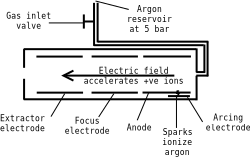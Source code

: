 <?xml version="1.0"?>
<dia:diagram xmlns:dia="http://www.lysator.liu.se/~alla/dia/">
  <dia:layer name="Background" visible="false"/>
  <dia:layer name="New layer" visible="true">
    <dia:object type="Standard - Line" version="0" id="O0">
      <dia:attribute name="obj_pos">
        <dia:point val="6.185,0.353"/>
      </dia:attribute>
      <dia:attribute name="obj_bb">
        <dia:rectangle val="6.135,0.303;6.235,2.383"/>
      </dia:attribute>
      <dia:attribute name="conn_endpoints">
        <dia:point val="6.185,0.353"/>
        <dia:point val="6.185,2.333"/>
      </dia:attribute>
      <dia:attribute name="numcp">
        <dia:int val="1"/>
      </dia:attribute>
    </dia:object>
    <dia:object type="Standard - Line" version="0" id="O1">
      <dia:attribute name="obj_pos">
        <dia:point val="6.005,0.357"/>
      </dia:attribute>
      <dia:attribute name="obj_bb">
        <dia:rectangle val="5.955,0.307;6.058,2.56"/>
      </dia:attribute>
      <dia:attribute name="conn_endpoints">
        <dia:point val="6.005,0.357"/>
        <dia:point val="6.008,2.51"/>
      </dia:attribute>
      <dia:attribute name="numcp">
        <dia:int val="1"/>
      </dia:attribute>
    </dia:object>
    <dia:object type="Standard - Line" version="0" id="O2">
      <dia:attribute name="obj_pos">
        <dia:point val="5.496,0.937"/>
      </dia:attribute>
      <dia:attribute name="obj_bb">
        <dia:rectangle val="5.446,0.887;5.546,1.694"/>
      </dia:attribute>
      <dia:attribute name="conn_endpoints">
        <dia:point val="5.496,0.937"/>
        <dia:point val="5.496,1.644"/>
      </dia:attribute>
      <dia:attribute name="numcp">
        <dia:int val="1"/>
      </dia:attribute>
    </dia:object>
    <dia:object type="Standard - Line" version="0" id="O3">
      <dia:attribute name="obj_pos">
        <dia:point val="5.496,1.29"/>
      </dia:attribute>
      <dia:attribute name="obj_bb">
        <dia:rectangle val="5.446,1.24;6.094,1.34"/>
      </dia:attribute>
      <dia:attribute name="conn_endpoints">
        <dia:point val="5.496,1.29"/>
        <dia:point val="6.044,1.29"/>
      </dia:attribute>
      <dia:attribute name="numcp">
        <dia:int val="1"/>
      </dia:attribute>
      <dia:connections>
        <dia:connection handle="0" to="O2" connection="0"/>
      </dia:connections>
    </dia:object>
    <dia:object type="Standard - Line" version="0" id="O4">
      <dia:attribute name="obj_pos">
        <dia:point val="6.185,2.298"/>
      </dia:attribute>
      <dia:attribute name="obj_bb">
        <dia:rectangle val="6.135,2.248;11.768,2.348"/>
      </dia:attribute>
      <dia:attribute name="conn_endpoints">
        <dia:point val="6.185,2.298"/>
        <dia:point val="11.718,2.298"/>
      </dia:attribute>
      <dia:attribute name="numcp">
        <dia:int val="1"/>
      </dia:attribute>
    </dia:object>
    <dia:object type="Standard - Line" version="0" id="O5">
      <dia:attribute name="obj_pos">
        <dia:point val="5.991,2.475"/>
      </dia:attribute>
      <dia:attribute name="obj_bb">
        <dia:rectangle val="5.941,2.425;11.538,2.525"/>
      </dia:attribute>
      <dia:attribute name="conn_endpoints">
        <dia:point val="5.991,2.475"/>
        <dia:point val="11.488,2.475"/>
      </dia:attribute>
      <dia:attribute name="numcp">
        <dia:int val="1"/>
      </dia:attribute>
    </dia:object>
    <dia:object type="Standard - Line" version="0" id="O6">
      <dia:attribute name="obj_pos">
        <dia:point val="11.683,2.28"/>
      </dia:attribute>
      <dia:attribute name="obj_bb">
        <dia:rectangle val="11.633,2.23;11.733,4.08"/>
      </dia:attribute>
      <dia:attribute name="conn_endpoints">
        <dia:point val="11.683,2.28"/>
        <dia:point val="11.683,4.03"/>
      </dia:attribute>
      <dia:attribute name="numcp">
        <dia:int val="1"/>
      </dia:attribute>
    </dia:object>
    <dia:object type="Standard - Line" version="0" id="O7">
      <dia:attribute name="obj_pos">
        <dia:point val="11.524,2.439"/>
      </dia:attribute>
      <dia:attribute name="obj_bb">
        <dia:rectangle val="11.474,2.389;11.574,3.903"/>
      </dia:attribute>
      <dia:attribute name="conn_endpoints">
        <dia:point val="11.524,2.439"/>
        <dia:point val="11.524,3.853"/>
      </dia:attribute>
      <dia:attribute name="numcp">
        <dia:int val="1"/>
      </dia:attribute>
    </dia:object>
    <dia:object type="Standard - Line" version="0" id="O8">
      <dia:attribute name="obj_pos">
        <dia:point val="11.718,3.995"/>
      </dia:attribute>
      <dia:attribute name="obj_bb">
        <dia:rectangle val="11.067,3.945;11.768,4.045"/>
      </dia:attribute>
      <dia:attribute name="conn_endpoints">
        <dia:point val="11.718,3.995"/>
        <dia:point val="11.117,3.995"/>
      </dia:attribute>
      <dia:attribute name="numcp">
        <dia:int val="1"/>
      </dia:attribute>
    </dia:object>
    <dia:object type="Standard - Line" version="0" id="O9">
      <dia:attribute name="obj_pos">
        <dia:point val="11.559,3.818"/>
      </dia:attribute>
      <dia:attribute name="obj_bb">
        <dia:rectangle val="11.067,3.768;11.609,3.868"/>
      </dia:attribute>
      <dia:attribute name="conn_endpoints">
        <dia:point val="11.559,3.818"/>
        <dia:point val="11.117,3.818"/>
      </dia:attribute>
      <dia:attribute name="numcp">
        <dia:int val="1"/>
      </dia:attribute>
    </dia:object>
    <dia:object type="Standard - Line" version="0" id="O10">
      <dia:attribute name="obj_pos">
        <dia:point val="11.135,2.634"/>
      </dia:attribute>
      <dia:attribute name="obj_bb">
        <dia:rectangle val="11.085,2.584;11.185,3.886"/>
      </dia:attribute>
      <dia:attribute name="conn_endpoints">
        <dia:point val="11.135,2.634"/>
        <dia:point val="11.135,3.836"/>
      </dia:attribute>
      <dia:attribute name="numcp">
        <dia:int val="1"/>
      </dia:attribute>
    </dia:object>
    <dia:object type="Standard - Line" version="0" id="O11">
      <dia:attribute name="obj_pos">
        <dia:point val="11.132,3.999"/>
      </dia:attribute>
      <dia:attribute name="obj_bb">
        <dia:rectangle val="11.082,3.949;11.185,5.282"/>
      </dia:attribute>
      <dia:attribute name="conn_endpoints">
        <dia:point val="11.132,3.999"/>
        <dia:point val="11.135,5.232"/>
      </dia:attribute>
      <dia:attribute name="numcp">
        <dia:int val="1"/>
      </dia:attribute>
    </dia:object>
    <dia:object type="Standard - Line" version="0" id="O12">
      <dia:attribute name="obj_pos">
        <dia:point val="11.117,5.179"/>
      </dia:attribute>
      <dia:attribute name="obj_bb">
        <dia:rectangle val="2.44,5.129;11.167,5.229"/>
      </dia:attribute>
      <dia:attribute name="conn_endpoints">
        <dia:point val="11.117,5.179"/>
        <dia:point val="2.49,5.179"/>
      </dia:attribute>
      <dia:attribute name="numcp">
        <dia:int val="1"/>
      </dia:attribute>
    </dia:object>
    <dia:object type="Standard - Line" version="0" id="O13">
      <dia:attribute name="obj_pos">
        <dia:point val="11.114,2.673"/>
      </dia:attribute>
      <dia:attribute name="obj_bb">
        <dia:rectangle val="2.437,2.623;11.164,2.723"/>
      </dia:attribute>
      <dia:attribute name="conn_endpoints">
        <dia:point val="11.114,2.673"/>
        <dia:point val="2.487,2.673"/>
      </dia:attribute>
      <dia:attribute name="numcp">
        <dia:int val="1"/>
      </dia:attribute>
    </dia:object>
    <dia:object type="Standard - Line" version="0" id="O14">
      <dia:attribute name="obj_pos">
        <dia:point val="8.465,3.04"/>
      </dia:attribute>
      <dia:attribute name="obj_bb">
        <dia:rectangle val="8.415,2.99;10.902,3.09"/>
      </dia:attribute>
      <dia:attribute name="conn_endpoints">
        <dia:point val="8.465,3.04"/>
        <dia:point val="10.852,3.04"/>
      </dia:attribute>
      <dia:attribute name="numcp">
        <dia:int val="1"/>
      </dia:attribute>
    </dia:object>
    <dia:object type="Standard - Line" version="0" id="O15">
      <dia:attribute name="obj_pos">
        <dia:point val="8.43,4.843"/>
      </dia:attribute>
      <dia:attribute name="obj_bb">
        <dia:rectangle val="8.38,4.793;10.884,4.893"/>
      </dia:attribute>
      <dia:attribute name="conn_endpoints">
        <dia:point val="8.43,4.843"/>
        <dia:point val="10.834,4.843"/>
      </dia:attribute>
      <dia:attribute name="numcp">
        <dia:int val="1"/>
      </dia:attribute>
    </dia:object>
    <dia:object type="Standard - Line" version="0" id="O16">
      <dia:attribute name="obj_pos">
        <dia:point val="9.703,5.02"/>
      </dia:attribute>
      <dia:attribute name="obj_bb">
        <dia:rectangle val="9.653,4.97;10.849,5.07"/>
      </dia:attribute>
      <dia:attribute name="conn_endpoints">
        <dia:point val="9.703,5.02"/>
        <dia:point val="10.799,5.02"/>
      </dia:attribute>
      <dia:attribute name="numcp">
        <dia:int val="1"/>
      </dia:attribute>
    </dia:object>
    <dia:object type="Standard - Line" version="0" id="O17">
      <dia:attribute name="obj_pos">
        <dia:point val="5.885,3.04"/>
      </dia:attribute>
      <dia:attribute name="obj_bb">
        <dia:rectangle val="5.835,2.99;8.25,3.09"/>
      </dia:attribute>
      <dia:attribute name="conn_endpoints">
        <dia:point val="5.885,3.04"/>
        <dia:point val="8.2,3.04"/>
      </dia:attribute>
      <dia:attribute name="numcp">
        <dia:int val="1"/>
      </dia:attribute>
    </dia:object>
    <dia:object type="Standard - Line" version="0" id="O18">
      <dia:attribute name="obj_pos">
        <dia:point val="5.881,4.847"/>
      </dia:attribute>
      <dia:attribute name="obj_bb">
        <dia:rectangle val="5.831,4.797;8.247,4.897"/>
      </dia:attribute>
      <dia:attribute name="conn_endpoints">
        <dia:point val="5.881,4.847"/>
        <dia:point val="8.197,4.847"/>
      </dia:attribute>
      <dia:attribute name="numcp">
        <dia:int val="1"/>
      </dia:attribute>
    </dia:object>
    <dia:object type="Standard - Line" version="0" id="O19">
      <dia:attribute name="obj_pos">
        <dia:point val="3.124,3.044"/>
      </dia:attribute>
      <dia:attribute name="obj_bb">
        <dia:rectangle val="3.074,2.994;5.49,3.094"/>
      </dia:attribute>
      <dia:attribute name="conn_endpoints">
        <dia:point val="3.124,3.044"/>
        <dia:point val="5.44,3.044"/>
      </dia:attribute>
      <dia:attribute name="numcp">
        <dia:int val="1"/>
      </dia:attribute>
    </dia:object>
    <dia:object type="Standard - Line" version="0" id="O20">
      <dia:attribute name="obj_pos">
        <dia:point val="3.141,4.847"/>
      </dia:attribute>
      <dia:attribute name="obj_bb">
        <dia:rectangle val="3.091,4.797;5.507,4.897"/>
      </dia:attribute>
      <dia:attribute name="conn_endpoints">
        <dia:point val="3.141,4.847"/>
        <dia:point val="5.457,4.847"/>
      </dia:attribute>
      <dia:attribute name="numcp">
        <dia:int val="1"/>
      </dia:attribute>
    </dia:object>
    <dia:object type="Standard - Line" version="0" id="O21">
      <dia:attribute name="obj_pos">
        <dia:point val="2.508,2.669"/>
      </dia:attribute>
      <dia:attribute name="obj_bb">
        <dia:rectangle val="2.458,2.619;2.558,3.656"/>
      </dia:attribute>
      <dia:attribute name="conn_endpoints">
        <dia:point val="2.508,2.669"/>
        <dia:point val="2.508,3.606"/>
      </dia:attribute>
      <dia:attribute name="numcp">
        <dia:int val="1"/>
      </dia:attribute>
    </dia:object>
    <dia:object type="Standard - Line" version="0" id="O22">
      <dia:attribute name="obj_pos">
        <dia:point val="2.508,4.154"/>
      </dia:attribute>
      <dia:attribute name="obj_bb">
        <dia:rectangle val="2.458,4.104;2.558,5.247"/>
      </dia:attribute>
      <dia:attribute name="conn_endpoints">
        <dia:point val="2.508,4.154"/>
        <dia:point val="2.508,5.197"/>
      </dia:attribute>
      <dia:attribute name="numcp">
        <dia:int val="1"/>
      </dia:attribute>
    </dia:object>
    <dia:object type="Network - WAN Connection" version="0" id="O23">
      <dia:attribute name="obj_pos">
        <dia:point val="10.216,5.12"/>
      </dia:attribute>
      <dia:attribute name="obj_bb">
        <dia:rectangle val="10.052,4.691;10.379,5.16"/>
      </dia:attribute>
      <dia:attribute name="elem_corner">
        <dia:point val="10.092,4.731"/>
      </dia:attribute>
      <dia:attribute name="elem_width">
        <dia:real val="0.247"/>
      </dia:attribute>
      <dia:attribute name="elem_height">
        <dia:real val="0.389"/>
      </dia:attribute>
      <dia:attribute name="magnify">
        <dia:real val="0.035"/>
      </dia:attribute>
    </dia:object>
    <dia:object type="Standard - Line" version="0" id="O24">
      <dia:attribute name="obj_pos">
        <dia:point val="10.021,3.995"/>
      </dia:attribute>
      <dia:attribute name="obj_bb">
        <dia:rectangle val="4.314,3.495;10.071,4.495"/>
      </dia:attribute>
      <dia:attribute name="conn_endpoints">
        <dia:point val="10.021,3.995"/>
        <dia:point val="4.364,3.995"/>
      </dia:attribute>
      <dia:attribute name="numcp">
        <dia:int val="1"/>
      </dia:attribute>
      <dia:attribute name="line_width">
        <dia:real val="0.1"/>
      </dia:attribute>
      <dia:attribute name="end_arrow">
        <dia:enum val="1"/>
      </dia:attribute>
      <dia:attribute name="end_arrow_length">
        <dia:real val="0.5"/>
      </dia:attribute>
      <dia:attribute name="end_arrow_width">
        <dia:real val="0.5"/>
      </dia:attribute>
    </dia:object>
  </dia:layer>
  <dia:layer name="New layer" visible="true">
    <dia:object type="Standard - Line" version="0" id="O25">
      <dia:attribute name="obj_pos">
        <dia:point val="6.079,0.265"/>
      </dia:attribute>
      <dia:attribute name="obj_bb">
        <dia:rectangle val="6.079,0.265;7.741,0.689"/>
      </dia:attribute>
      <dia:attribute name="conn_endpoints">
        <dia:point val="6.079,0.265"/>
        <dia:point val="7.741,0.689"/>
      </dia:attribute>
      <dia:attribute name="numcp">
        <dia:int val="1"/>
      </dia:attribute>
      <dia:attribute name="line_width">
        <dia:real val="0"/>
      </dia:attribute>
    </dia:object>
    <dia:object type="Standard - Line" version="0" id="O26">
      <dia:attribute name="obj_pos">
        <dia:point val="5.46,1.361"/>
      </dia:attribute>
      <dia:attribute name="obj_bb">
        <dia:rectangle val="3.745,1.361;5.46,1.361"/>
      </dia:attribute>
      <dia:attribute name="conn_endpoints">
        <dia:point val="5.46,1.361"/>
        <dia:point val="3.745,1.361"/>
      </dia:attribute>
      <dia:attribute name="numcp">
        <dia:int val="1"/>
      </dia:attribute>
      <dia:attribute name="line_width">
        <dia:real val="0"/>
      </dia:attribute>
    </dia:object>
    <dia:object type="Standard - Line" version="0" id="O27">
      <dia:attribute name="obj_pos">
        <dia:point val="10.675,5.073"/>
      </dia:attribute>
      <dia:attribute name="obj_bb">
        <dia:rectangle val="10.675,5.073;11.435,6.311"/>
      </dia:attribute>
      <dia:attribute name="conn_endpoints">
        <dia:point val="10.675,5.073"/>
        <dia:point val="11.435,6.311"/>
      </dia:attribute>
      <dia:attribute name="numcp">
        <dia:int val="1"/>
      </dia:attribute>
      <dia:attribute name="line_width">
        <dia:real val="0"/>
      </dia:attribute>
    </dia:object>
    <dia:object type="Standard - Line" version="0" id="O28">
      <dia:attribute name="obj_pos">
        <dia:point val="10.127,4.985"/>
      </dia:attribute>
      <dia:attribute name="obj_bb">
        <dia:rectangle val="10.127,4.985;10.127,6.611"/>
      </dia:attribute>
      <dia:attribute name="conn_endpoints">
        <dia:point val="10.127,4.985"/>
        <dia:point val="10.127,6.611"/>
      </dia:attribute>
      <dia:attribute name="numcp">
        <dia:int val="1"/>
      </dia:attribute>
      <dia:attribute name="line_width">
        <dia:real val="0"/>
      </dia:attribute>
    </dia:object>
    <dia:object type="Standard - Line" version="0" id="O29">
      <dia:attribute name="obj_pos">
        <dia:point val="6.998,4.896"/>
      </dia:attribute>
      <dia:attribute name="obj_bb">
        <dia:rectangle val="6.238,4.896;6.998,6.063"/>
      </dia:attribute>
      <dia:attribute name="conn_endpoints">
        <dia:point val="6.998,4.896"/>
        <dia:point val="6.238,6.063"/>
      </dia:attribute>
      <dia:attribute name="numcp">
        <dia:int val="1"/>
      </dia:attribute>
      <dia:attribute name="line_width">
        <dia:real val="0"/>
      </dia:attribute>
    </dia:object>
    <dia:object type="Standard - Line" version="0" id="O30">
      <dia:attribute name="obj_pos">
        <dia:point val="4.541,4.896"/>
      </dia:attribute>
      <dia:attribute name="obj_bb">
        <dia:rectangle val="3.852,4.896;4.541,6.045"/>
      </dia:attribute>
      <dia:attribute name="conn_endpoints">
        <dia:point val="4.541,4.896"/>
        <dia:point val="3.852,6.045"/>
      </dia:attribute>
      <dia:attribute name="numcp">
        <dia:int val="1"/>
      </dia:attribute>
      <dia:attribute name="line_width">
        <dia:real val="0"/>
      </dia:attribute>
    </dia:object>
    <dia:object type="Standard - Line" version="0" id="O31">
      <dia:attribute name="obj_pos">
        <dia:point val="8.731,4.868"/>
      </dia:attribute>
      <dia:attribute name="obj_bb">
        <dia:rectangle val="8.165,4.868;8.731,6.229"/>
      </dia:attribute>
      <dia:attribute name="conn_endpoints">
        <dia:point val="8.731,4.868"/>
        <dia:point val="8.165,6.229"/>
      </dia:attribute>
      <dia:attribute name="numcp">
        <dia:int val="1"/>
      </dia:attribute>
      <dia:attribute name="line_width">
        <dia:real val="0"/>
      </dia:attribute>
    </dia:object>
    <dia:object type="Standard - Text" version="0" id="O32">
      <dia:attribute name="obj_pos">
        <dia:point val="10.164,6.969"/>
      </dia:attribute>
      <dia:attribute name="obj_bb">
        <dia:rectangle val="9.155,6.583;11.173,8.083"/>
      </dia:attribute>
      <dia:attribute name="text">
        <dia:composite type="text">
          <dia:attribute name="string">
            <dia:string>#Sparks
ionize
argon#</dia:string>
          </dia:attribute>
          <dia:attribute name="font">
            <dia:font name="Courier"/>
          </dia:attribute>
          <dia:attribute name="height">
            <dia:real val="0.5"/>
          </dia:attribute>
          <dia:attribute name="pos">
            <dia:point val="10.164,6.969"/>
          </dia:attribute>
          <dia:attribute name="color">
            <dia:color val="#000000"/>
          </dia:attribute>
          <dia:attribute name="alignment">
            <dia:enum val="1"/>
          </dia:attribute>
        </dia:composite>
      </dia:attribute>
    </dia:object>
    <dia:object type="Standard - Text" version="0" id="O33">
      <dia:attribute name="obj_pos">
        <dia:point val="12.722,6.244"/>
      </dia:attribute>
      <dia:attribute name="obj_bb">
        <dia:rectangle val="11.258,5.858;14.185,6.858"/>
      </dia:attribute>
      <dia:attribute name="text">
        <dia:composite type="text">
          <dia:attribute name="string">
            <dia:string>#Arcing
electrode#</dia:string>
          </dia:attribute>
          <dia:attribute name="font">
            <dia:font name="Courier"/>
          </dia:attribute>
          <dia:attribute name="height">
            <dia:real val="0.5"/>
          </dia:attribute>
          <dia:attribute name="pos">
            <dia:point val="12.722,6.244"/>
          </dia:attribute>
          <dia:attribute name="color">
            <dia:color val="#000000"/>
          </dia:attribute>
          <dia:attribute name="alignment">
            <dia:enum val="1"/>
          </dia:attribute>
        </dia:composite>
      </dia:attribute>
    </dia:object>
    <dia:object type="Standard - Text" version="0" id="O34">
      <dia:attribute name="obj_pos">
        <dia:point val="8.267,6.739"/>
      </dia:attribute>
      <dia:attribute name="obj_bb">
        <dia:rectangle val="7.41,6.353;9.125,6.853"/>
      </dia:attribute>
      <dia:attribute name="text">
        <dia:composite type="text">
          <dia:attribute name="string">
            <dia:string>#Anode#</dia:string>
          </dia:attribute>
          <dia:attribute name="font">
            <dia:font name="Courier"/>
          </dia:attribute>
          <dia:attribute name="height">
            <dia:real val="0.5"/>
          </dia:attribute>
          <dia:attribute name="pos">
            <dia:point val="8.267,6.739"/>
          </dia:attribute>
          <dia:attribute name="color">
            <dia:color val="#000000"/>
          </dia:attribute>
          <dia:attribute name="alignment">
            <dia:enum val="1"/>
          </dia:attribute>
        </dia:composite>
      </dia:attribute>
    </dia:object>
    <dia:object type="Standard - Text" version="0" id="O35">
      <dia:attribute name="obj_pos">
        <dia:point val="5.669,6.403"/>
      </dia:attribute>
      <dia:attribute name="obj_bb">
        <dia:rectangle val="4.205,6.017;7.132,7.017"/>
      </dia:attribute>
      <dia:attribute name="text">
        <dia:composite type="text">
          <dia:attribute name="string">
            <dia:string>#Focus
electrode#</dia:string>
          </dia:attribute>
          <dia:attribute name="font">
            <dia:font name="Courier"/>
          </dia:attribute>
          <dia:attribute name="height">
            <dia:real val="0.5"/>
          </dia:attribute>
          <dia:attribute name="pos">
            <dia:point val="5.669,6.403"/>
          </dia:attribute>
          <dia:attribute name="color">
            <dia:color val="#000000"/>
          </dia:attribute>
          <dia:attribute name="alignment">
            <dia:enum val="1"/>
          </dia:attribute>
        </dia:composite>
      </dia:attribute>
    </dia:object>
    <dia:object type="Standard - Text" version="0" id="O36">
      <dia:attribute name="obj_pos">
        <dia:point val="2.434,6.279"/>
      </dia:attribute>
      <dia:attribute name="obj_bb">
        <dia:rectangle val="0.97,5.893;3.897,6.893"/>
      </dia:attribute>
      <dia:attribute name="text">
        <dia:composite type="text">
          <dia:attribute name="string">
            <dia:string>#Extractor
electrode#</dia:string>
          </dia:attribute>
          <dia:attribute name="font">
            <dia:font name="Courier"/>
          </dia:attribute>
          <dia:attribute name="height">
            <dia:real val="0.5"/>
          </dia:attribute>
          <dia:attribute name="pos">
            <dia:point val="2.434,6.279"/>
          </dia:attribute>
          <dia:attribute name="color">
            <dia:color val="#000000"/>
          </dia:attribute>
          <dia:attribute name="alignment">
            <dia:enum val="1"/>
          </dia:attribute>
        </dia:composite>
      </dia:attribute>
    </dia:object>
    <dia:object type="Standard - Text" version="0" id="O37">
      <dia:attribute name="obj_pos">
        <dia:point val="8.78,0.817"/>
      </dia:attribute>
      <dia:attribute name="obj_bb">
        <dia:rectangle val="7.316,0.431;10.243,1.931"/>
      </dia:attribute>
      <dia:attribute name="text">
        <dia:composite type="text">
          <dia:attribute name="string">
            <dia:string>#Argon
reservoir
at 5 bar#</dia:string>
          </dia:attribute>
          <dia:attribute name="font">
            <dia:font name="Courier"/>
          </dia:attribute>
          <dia:attribute name="height">
            <dia:real val="0.5"/>
          </dia:attribute>
          <dia:attribute name="pos">
            <dia:point val="8.78,0.817"/>
          </dia:attribute>
          <dia:attribute name="color">
            <dia:color val="#000000"/>
          </dia:attribute>
          <dia:attribute name="alignment">
            <dia:enum val="1"/>
          </dia:attribute>
        </dia:composite>
      </dia:attribute>
    </dia:object>
    <dia:object type="Standard - Text" version="0" id="O38">
      <dia:attribute name="obj_pos">
        <dia:point val="2.738,1.149"/>
      </dia:attribute>
      <dia:attribute name="obj_bb">
        <dia:rectangle val="1.274,0.763;4.201,1.763"/>
      </dia:attribute>
      <dia:attribute name="text">
        <dia:composite type="text">
          <dia:attribute name="string">
            <dia:string>#Gas inlet
valve#</dia:string>
          </dia:attribute>
          <dia:attribute name="font">
            <dia:font name="Courier"/>
          </dia:attribute>
          <dia:attribute name="height">
            <dia:real val="0.5"/>
          </dia:attribute>
          <dia:attribute name="pos">
            <dia:point val="2.738,1.149"/>
          </dia:attribute>
          <dia:attribute name="color">
            <dia:color val="#000000"/>
          </dia:attribute>
          <dia:attribute name="alignment">
            <dia:enum val="1"/>
          </dia:attribute>
        </dia:composite>
      </dia:attribute>
    </dia:object>
    <dia:object type="Standard - Text" version="0" id="O39">
      <dia:attribute name="obj_pos">
        <dia:point val="7.988,3.906"/>
      </dia:attribute>
      <dia:attribute name="obj_bb">
        <dia:rectangle val="4.858,3.521;11.118,4.521"/>
      </dia:attribute>
      <dia:attribute name="text">
        <dia:composite type="text">
          <dia:attribute name="string">
            <dia:string>#Electric field
accelerates +ve ions#</dia:string>
          </dia:attribute>
          <dia:attribute name="font">
            <dia:font name="Courier"/>
          </dia:attribute>
          <dia:attribute name="height">
            <dia:real val="0.5"/>
          </dia:attribute>
          <dia:attribute name="pos">
            <dia:point val="7.988,3.906"/>
          </dia:attribute>
          <dia:attribute name="color">
            <dia:color val="#000000"/>
          </dia:attribute>
          <dia:attribute name="alignment">
            <dia:enum val="1"/>
          </dia:attribute>
        </dia:composite>
      </dia:attribute>
    </dia:object>
  </dia:layer>
</dia:diagram>
